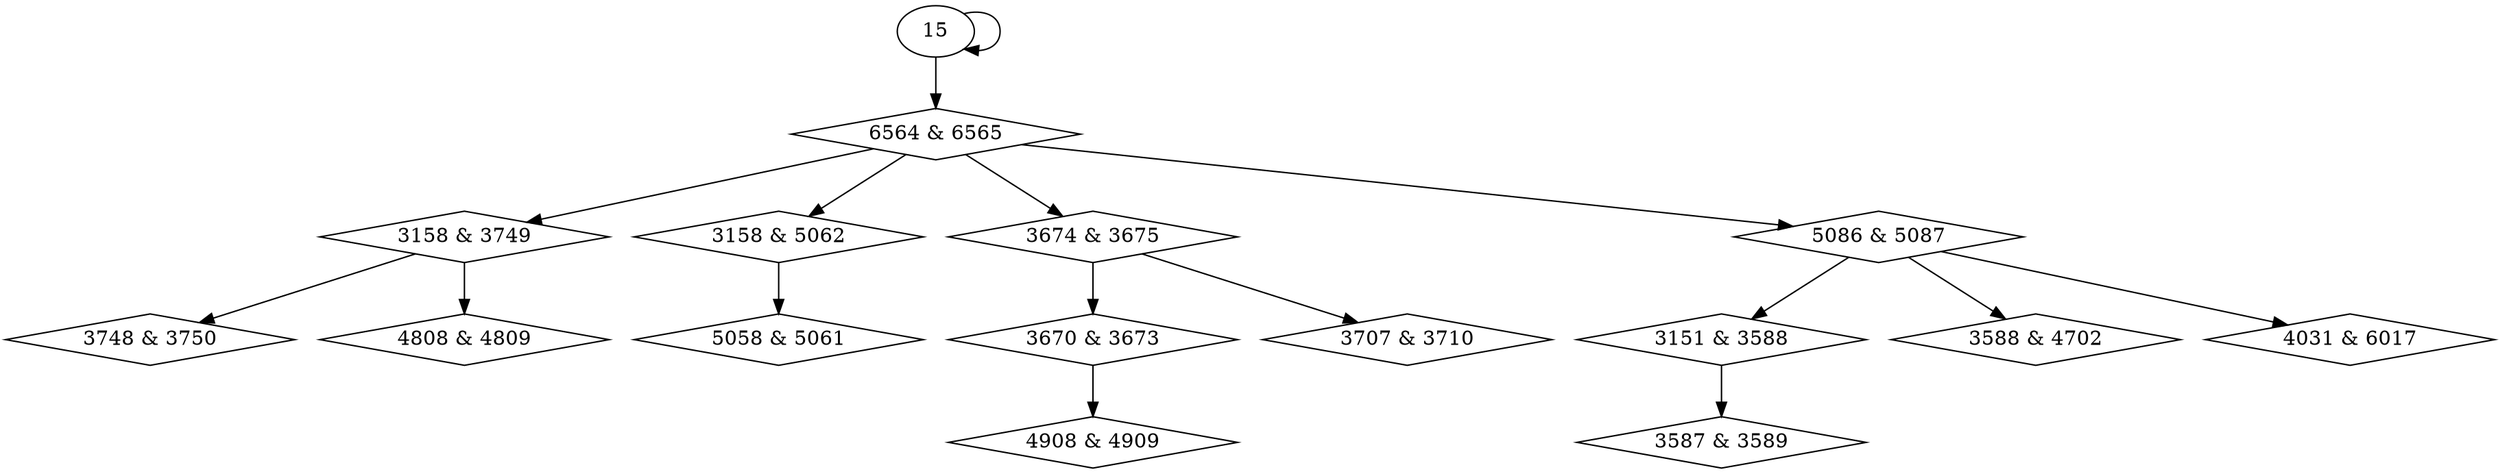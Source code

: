 digraph {
0 [label = "3151 & 3588", shape = diamond];
1 [label = "3588 & 4702", shape = diamond];
2 [label = "3158 & 3749", shape = diamond];
3 [label = "3158 & 5062", shape = diamond];
4 [label = "3587 & 3589", shape = diamond];
5 [label = "3670 & 3673", shape = diamond];
6 [label = "3674 & 3675", shape = diamond];
7 [label = "3707 & 3710", shape = diamond];
8 [label = "3748 & 3750", shape = diamond];
9 [label = "4031 & 6017", shape = diamond];
10 [label = "4808 & 4809", shape = diamond];
11 [label = "4908 & 4909", shape = diamond];
12 [label = "5058 & 5061", shape = diamond];
13 [label = "5086 & 5087", shape = diamond];
14 [label = "6564 & 6565", shape = diamond];
13 -> 0;
13 -> 1;
14 -> 2;
14 -> 3;
0 -> 4;
6 -> 5;
14 -> 6;
6 -> 7;
2 -> 8;
13 -> 9;
2 -> 10;
5 -> 11;
3 -> 12;
14 -> 13;
15 -> 14;
15 -> 15;
}
